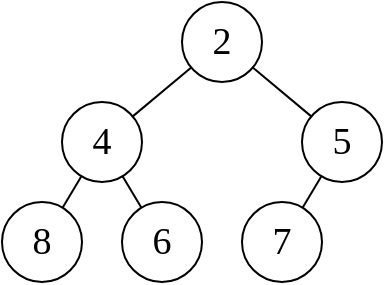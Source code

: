 <mxfile>
    <diagram id="eRz4iOo6eL2ObuwE2JQ0" name="第 1 页">
        <mxGraphModel dx="793" dy="444" grid="1" gridSize="10" guides="1" tooltips="1" connect="1" arrows="1" fold="1" page="1" pageScale="1" pageWidth="827" pageHeight="1169" math="0" shadow="0">
            <root>
                <mxCell id="0"/>
                <mxCell id="1" parent="0"/>
                <mxCell id="11" style="edgeStyle=none;html=1;fontFamily=Times New Roman;fontSize=19;endArrow=none;endFill=0;" parent="1" source="2" target="5" edge="1">
                    <mxGeometry relative="1" as="geometry"/>
                </mxCell>
                <mxCell id="12" style="edgeStyle=none;html=1;fontFamily=Times New Roman;fontSize=19;endArrow=none;endFill=0;" parent="1" source="2" target="6" edge="1">
                    <mxGeometry relative="1" as="geometry"/>
                </mxCell>
                <mxCell id="2" value="2" style="ellipse;whiteSpace=wrap;html=1;fontFamily=Times New Roman;fontSize=19;" parent="1" vertex="1">
                    <mxGeometry x="300" y="140" width="40" height="40" as="geometry"/>
                </mxCell>
                <mxCell id="13" style="edgeStyle=none;html=1;fontFamily=Times New Roman;fontSize=19;endArrow=none;endFill=0;" parent="1" source="5" target="7" edge="1">
                    <mxGeometry relative="1" as="geometry"/>
                </mxCell>
                <mxCell id="14" style="edgeStyle=none;html=1;fontFamily=Times New Roman;fontSize=19;endArrow=none;endFill=0;" parent="1" source="5" target="8" edge="1">
                    <mxGeometry relative="1" as="geometry"/>
                </mxCell>
                <mxCell id="5" value="4" style="ellipse;whiteSpace=wrap;html=1;fontFamily=Times New Roman;fontSize=19;" parent="1" vertex="1">
                    <mxGeometry x="240" y="190" width="40" height="40" as="geometry"/>
                </mxCell>
                <mxCell id="16" style="edgeStyle=none;html=1;fontFamily=Times New Roman;fontSize=19;endArrow=none;endFill=0;" parent="1" source="6" target="9" edge="1">
                    <mxGeometry relative="1" as="geometry"/>
                </mxCell>
                <mxCell id="6" value="5" style="ellipse;whiteSpace=wrap;html=1;fontFamily=Times New Roman;fontSize=19;" parent="1" vertex="1">
                    <mxGeometry x="360" y="190" width="40" height="40" as="geometry"/>
                </mxCell>
                <mxCell id="7" value="8" style="ellipse;whiteSpace=wrap;html=1;fontFamily=Times New Roman;fontSize=19;" parent="1" vertex="1">
                    <mxGeometry x="210" y="240" width="40" height="40" as="geometry"/>
                </mxCell>
                <mxCell id="8" value="6" style="ellipse;whiteSpace=wrap;html=1;fontFamily=Times New Roman;fontSize=19;" parent="1" vertex="1">
                    <mxGeometry x="270" y="240" width="40" height="40" as="geometry"/>
                </mxCell>
                <mxCell id="9" value="7" style="ellipse;whiteSpace=wrap;html=1;fontFamily=Times New Roman;fontSize=19;" parent="1" vertex="1">
                    <mxGeometry x="330" y="240" width="40" height="40" as="geometry"/>
                </mxCell>
            </root>
        </mxGraphModel>
    </diagram>
</mxfile>